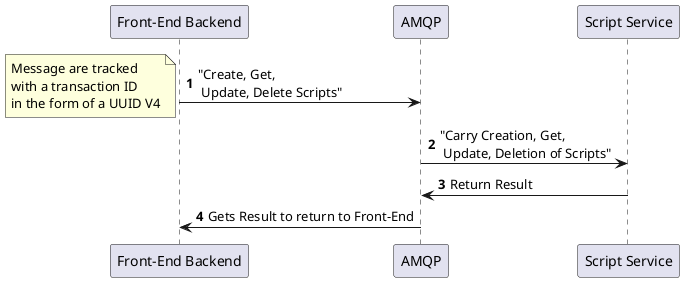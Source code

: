 @startuml
autonumber
"Front-End Backend" -> AMQP: "Create, Get,\n Update, Delete Scripts"

note left
	Message are tracked
	with a transaction ID
	in the form of a UUID V4
end note	
AMQP -> "Script Service": "Carry Creation, Get,\n Update, Deletion of Scripts"
"Script Service" -> AMQP: Return Result
AMQP -> "Front-End Backend": Gets Result to return to Front-End
@enduml
